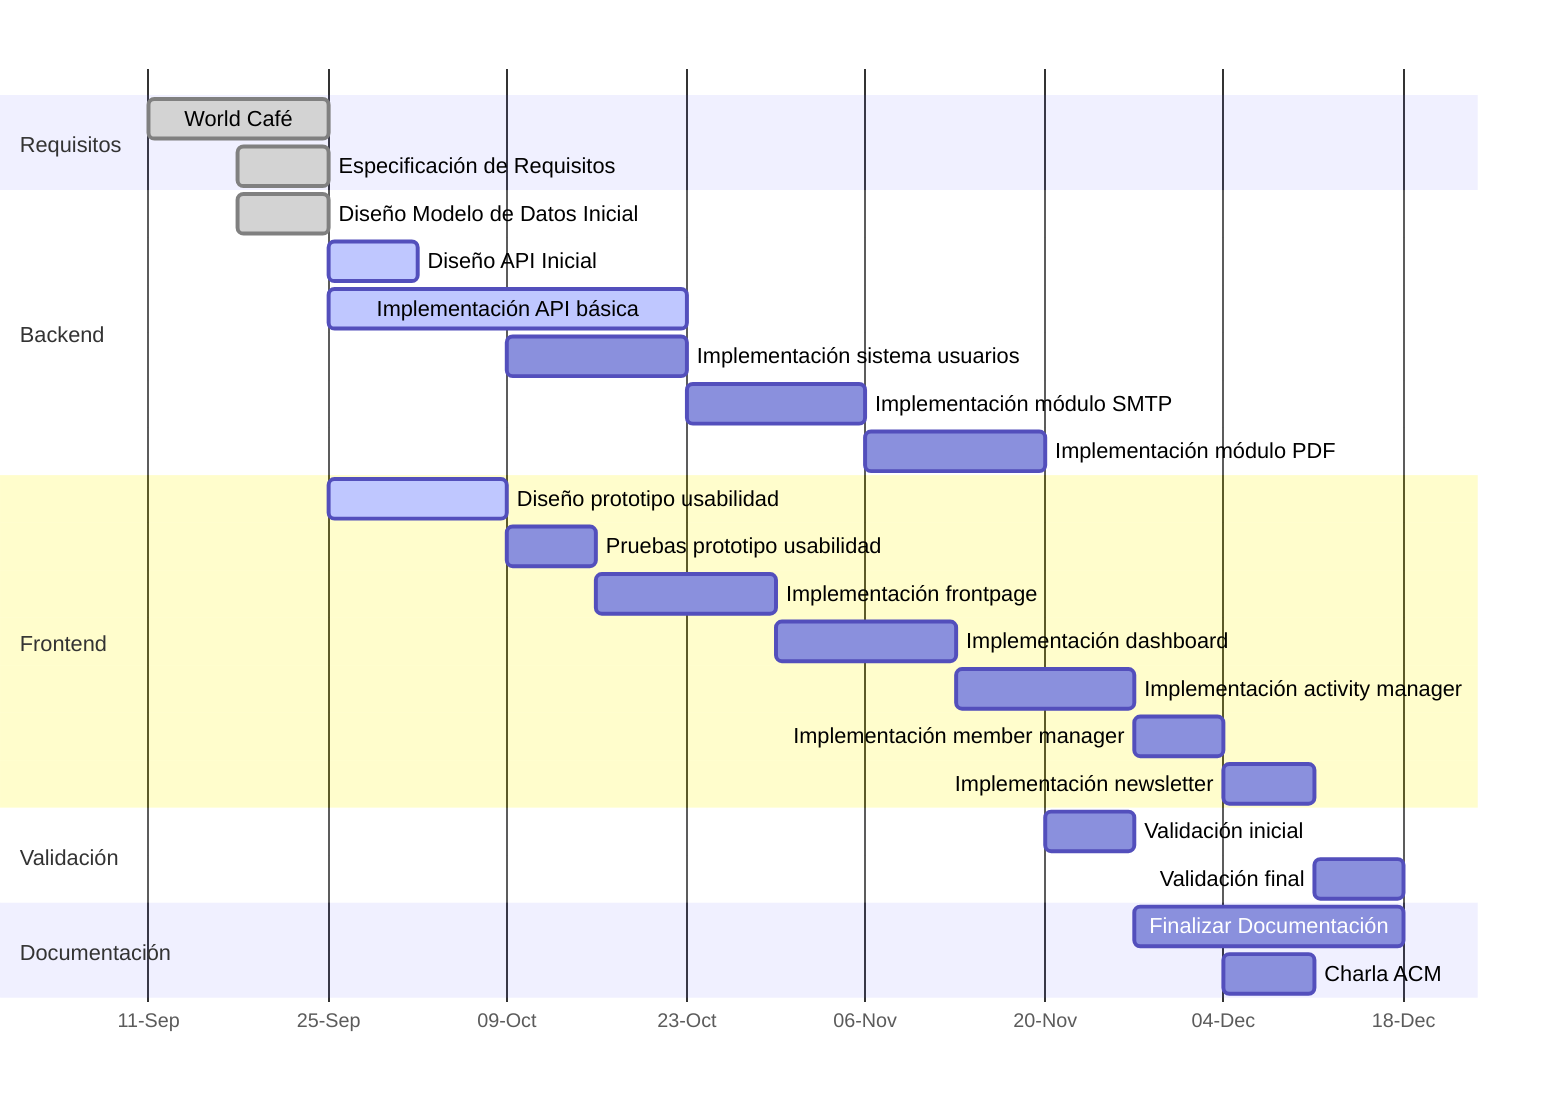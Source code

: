 gantt
  dateFormat YYYY-MM-DD
  axisFormat %d-%b
  tickInterval 2week
  weekday monday
  todayMarker off

  section Requisitos
    World Café                            :done,    rWorldCafe,     2023-09-11, 2w
    Especificación de Requisitos          :done,    rRequisites,    2023-09-18, 1w
  
  section Backend
    Diseño Modelo de Datos Inicial        :done,    bDBDesign,      2023-09-18, 1w 
    Diseño API Inicial                    :active,  bAPIDesign,     2023-09-25, 1w
    Implementación API básica             :active,  bAPIImpl,       2023-09-25, 4w
    Implementación sistema usuarios       :         bUserSystem,    2023-10-09, 2w
    Implementación módulo SMTP            :         bSMTP,          2023-10-23, 2w
    Implementación módulo PDF             :         bPDF,           2023-11-06, 2w


  section Frontend
    Diseño prototipo usabilidad           :active,  fLowResProt,    2023-09-25, 2w
    Pruebas prototipo usabilidad          :         fLowResTest,    2023-10-09, 1w
    Implementación frontpage              :         fFrontpage,     2023-10-16, 2w
    Implementación dashboard              :         fDashboard,     2023-10-30, 2w
    Implementación activity manager       :         fActManager,    2023-11-13, 2w
    Implementación member manager         :         fMemberManager, 2023-11-27, 1w
    Implementación newsletter             :         fNewsletter,    2023-12-04, 1w


  section Validación
    Validación inicial                    :         vInicial,       2023-11-20, 1w
    Validación final                      :         vFinal,         2023-12-11, 1w

  section Documentación
    Finalizar Documentación               :         dDocs,          2023-11-27, 3w
    Charla ACM                            :         dCharla,        2023-12-04, 1w